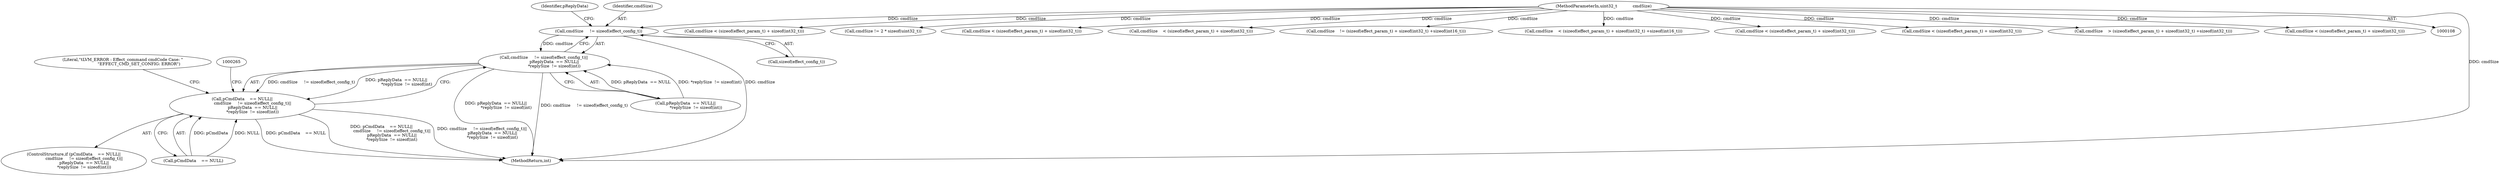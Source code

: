 digraph "0_Android_aeea52da00d210587fb3ed895de3d5f2e0264c88_4@API" {
"1000243" [label="(Call,cmdSize     != sizeof(effect_config_t))"];
"1000111" [label="(MethodParameterIn,uint32_t            cmdSize)"];
"1000242" [label="(Call,cmdSize     != sizeof(effect_config_t)||\n                pReplyData  == NULL||\n                *replySize  != sizeof(int))"];
"1000238" [label="(Call,pCmdData    == NULL||\n                cmdSize     != sizeof(effect_config_t)||\n                pReplyData  == NULL||\n                *replySize  != sizeof(int))"];
"1000527" [label="(Call,cmdSize < (sizeof(effect_param_t) + sizeof(int32_t)))"];
"1001291" [label="(Call,cmdSize != 2 * sizeof(uint32_t))"];
"1000238" [label="(Call,pCmdData    == NULL||\n                cmdSize     != sizeof(effect_config_t)||\n                pReplyData  == NULL||\n                *replySize  != sizeof(int))"];
"1000632" [label="(Call,cmdSize < (sizeof(effect_param_t) + sizeof(int32_t)))"];
"1000258" [label="(Literal,\"\tLVM_ERROR : Effect_command cmdCode Case: \"\n                         \"EFFECT_CMD_SET_CONFIG: ERROR\")"];
"1000249" [label="(Identifier,pReplyData)"];
"1000965" [label="(Call,cmdSize    < (sizeof(effect_param_t) + sizeof(int32_t)))"];
"1000247" [label="(Call,pReplyData  == NULL||\n                *replySize  != sizeof(int))"];
"1000111" [label="(MethodParameterIn,uint32_t            cmdSize)"];
"1000245" [label="(Call,sizeof(effect_config_t))"];
"1000742" [label="(Call,cmdSize    != (sizeof(effect_param_t) + sizeof(int32_t) +sizeof(int16_t)))"];
"1000237" [label="(ControlStructure,if (pCmdData    == NULL||\n                cmdSize     != sizeof(effect_config_t)||\n                pReplyData  == NULL||\n                *replySize  != sizeof(int)))"];
"1000829" [label="(Call,cmdSize    < (sizeof(effect_param_t) + sizeof(int32_t) +sizeof(int16_t)))"];
"1000244" [label="(Identifier,cmdSize)"];
"1000905" [label="(Call,cmdSize < (sizeof(effect_param_t) + sizeof(int32_t)))"];
"1001424" [label="(MethodReturn,int)"];
"1000422" [label="(Call,cmdSize < (sizeof(effect_param_t) + sizeof(int32_t)))"];
"1000243" [label="(Call,cmdSize     != sizeof(effect_config_t))"];
"1000242" [label="(Call,cmdSize     != sizeof(effect_config_t)||\n                pReplyData  == NULL||\n                *replySize  != sizeof(int))"];
"1000818" [label="(Call,cmdSize    > (sizeof(effect_param_t) + sizeof(int32_t) +sizeof(int32_t)))"];
"1000319" [label="(Call,cmdSize < (sizeof(effect_param_t) + sizeof(int32_t)))"];
"1000239" [label="(Call,pCmdData    == NULL)"];
"1000243" -> "1000242"  [label="AST: "];
"1000243" -> "1000245"  [label="CFG: "];
"1000244" -> "1000243"  [label="AST: "];
"1000245" -> "1000243"  [label="AST: "];
"1000249" -> "1000243"  [label="CFG: "];
"1000242" -> "1000243"  [label="CFG: "];
"1000243" -> "1001424"  [label="DDG: cmdSize"];
"1000243" -> "1000242"  [label="DDG: cmdSize"];
"1000111" -> "1000243"  [label="DDG: cmdSize"];
"1000111" -> "1000108"  [label="AST: "];
"1000111" -> "1001424"  [label="DDG: cmdSize"];
"1000111" -> "1000319"  [label="DDG: cmdSize"];
"1000111" -> "1000422"  [label="DDG: cmdSize"];
"1000111" -> "1000527"  [label="DDG: cmdSize"];
"1000111" -> "1000632"  [label="DDG: cmdSize"];
"1000111" -> "1000742"  [label="DDG: cmdSize"];
"1000111" -> "1000818"  [label="DDG: cmdSize"];
"1000111" -> "1000829"  [label="DDG: cmdSize"];
"1000111" -> "1000905"  [label="DDG: cmdSize"];
"1000111" -> "1000965"  [label="DDG: cmdSize"];
"1000111" -> "1001291"  [label="DDG: cmdSize"];
"1000242" -> "1000238"  [label="AST: "];
"1000242" -> "1000247"  [label="CFG: "];
"1000247" -> "1000242"  [label="AST: "];
"1000238" -> "1000242"  [label="CFG: "];
"1000242" -> "1001424"  [label="DDG: pReplyData  == NULL||\n                *replySize  != sizeof(int)"];
"1000242" -> "1001424"  [label="DDG: cmdSize     != sizeof(effect_config_t)"];
"1000242" -> "1000238"  [label="DDG: cmdSize     != sizeof(effect_config_t)"];
"1000242" -> "1000238"  [label="DDG: pReplyData  == NULL||\n                *replySize  != sizeof(int)"];
"1000247" -> "1000242"  [label="DDG: pReplyData  == NULL"];
"1000247" -> "1000242"  [label="DDG: *replySize  != sizeof(int)"];
"1000238" -> "1000237"  [label="AST: "];
"1000238" -> "1000239"  [label="CFG: "];
"1000239" -> "1000238"  [label="AST: "];
"1000258" -> "1000238"  [label="CFG: "];
"1000265" -> "1000238"  [label="CFG: "];
"1000238" -> "1001424"  [label="DDG: pCmdData    == NULL"];
"1000238" -> "1001424"  [label="DDG: pCmdData    == NULL||\n                cmdSize     != sizeof(effect_config_t)||\n                pReplyData  == NULL||\n                *replySize  != sizeof(int)"];
"1000238" -> "1001424"  [label="DDG: cmdSize     != sizeof(effect_config_t)||\n                pReplyData  == NULL||\n                *replySize  != sizeof(int)"];
"1000239" -> "1000238"  [label="DDG: pCmdData"];
"1000239" -> "1000238"  [label="DDG: NULL"];
}
